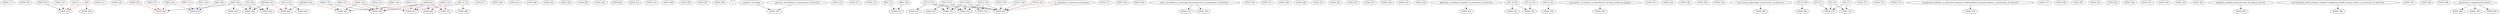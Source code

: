digraph G {
    ENVH_111;
    ENVH_205;
    edge [color=black];
    CHEM_220 -> ENVH_310;
    CHEM_237 -> ENVH_310;
    edge [color=red];
    ENV_H -> ENVH_310;
    SPH -> ENVH_310;
    ENVH_311;
    ENVH_320;
    edge [color=black];
    BIOL_220 -> ENVH_405;
    edge [color=red];
    CHEM_224 -> ENVH_405;
    CHEM_239 -> ENVH_405;
    CHEM_337 -> ENVH_405;
    ENVH_417;
    edge [color=black];
    CHEM_162 -> ENVH_431;
    CHEM_164 -> ENVH_431;
    edge [color=red];
    PHYS_114 -> ENVH_431;
    edge [color=blue];
    ENV_H_311 -> ENVH_431;
    edge [color=black];
    ENV_H_431 -> ENVH_432;
    edge [color=black];
    ENV_H_431 -> ENVH_433;
    edge [color=red];
    MICROM_301 -> ENVH_433;
    edge [color=blue];
    MICROM_302 -> ENVH_433;
    ENVH_440;
    edge [color=black];
    CHEM_155 -> ENVH_441;
    CHEM_162 -> ENVH_441;
    CHEM_164 -> ENVH_441;
    edge [color=red];
    MICROM_302 -> ENVH_441;
    edge [color=black];
    BIOL_220 -> ENVH_442;
    edge [color=black];
    EPI_320 -> ENVH_444;
    BIOL_220 -> ENVH_444;
    MICROM_301 -> ENVH_444;
    edge [color=black];
    CHEM_155 -> ENVH_445;
    CHEM_162 -> ENVH_445;
    CHEM_164 -> ENVH_445;
    edge [color=red];
    MATH_124 -> ENVH_445;
    MATH_127 -> ENVH_445;
    MATH_134 -> ENVH_445;
    MATH_144 -> ENVH_445;
    edge [color=black];
    CHEM_162 -> ENVH_446;
    edge [color=red];
    MATH_124 -> ENVH_446;
    ENVH_447;
    ENVH_448;
    ENVH_451;
    ENVH_452;
    edge [color=black];
    BIOL_200 -> ENVH_453;
    edge [color=red];
    CHEM_224 -> ENVH_453;
    edge [color=blue];
    PHYS_115 -> ENVH_453;
    PHYS_122 -> ENVH_453;
    ENVH_460;
    ENVH_461;
    ENVH_462;
    ENVH_472;
    ENVH_473;
    ENVH_480;
    edge [color=black];
    ENV_H_311 -> ENVH_482;
    ENVH_490;
    ENVH_497;
    ENVH_499;
    edge [color=black];
    2_quarters_of_biology -> ENVH_505;
    edge [color=red];
    2_quarters_of_chemistry_or_permission_of_instructor -> ENVH_505;
    ENVH_510;
    ENVH_511;
    ENVH_513;
    edge [color=black];
    BIOL_212 -> ENVH_514;
    BIOC_405 -> ENVH_514;
    edge [color=black];
    ENV_H_514 -> ENVH_515;
    edge [color=black];
    ENV_H_515 -> ENVH_516;
    ENVH_517;
    ENVH_520;
    ENVH_530;
    edge [color=black];
    ENV_H_514 -> ENVH_531;
    ENV_H_515 -> ENVH_531;
    ENV_H_516 -> ENVH_531;
    ENV_H_405 -> ENVH_531;
    edge [color=black];
    ENV_H_514 -> ENVH_532;
    ENV_H_515 -> ENVH_532;
    ENV_H_405 -> ENVH_532;
    edge [color=black];
    prior_coursework_in_toxicology_and_biochemistry_or_permission_of_instructor -> ENVH_533;
    edge [color=black];
    prior_coursework_in_toxicology_and_biochemistry_or_permission_of_instructor -> ENVH_534;
    ENVH_536;
    ENVH_537;
    ENVH_538;
    ENVH_540;
    ENVH_541;
    ENVH_542;
    ENVH_543;
    edge [color=black];
    EPI_320 -> ENVH_544;
    BIOL_220 -> ENVH_544;
    MICROM_301 -> ENVH_544;
    ENVH_545;
    ENVH_546;
    ENVH_547;
    edge [color=black];
    SPH -> ENVH_548;
    ENVH_549;
    edge [color=black];
    CHEM_162 -> ENVH_551;
    edge [color=red];
    MATH_124 -> ENVH_551;
    edge [color=black];
    admission_to_graduate_program_or_permission_of_instructor -> ENVH_552;
    edge [color=black];
    ENV_H_453 -> ENVH_553;
    edge [color=black];
    ENV_H_551 -> ENVH_554;
    edge [color=black];
    ENV_H_453 -> ENVH_555;
    ENV_H_553 -> ENVH_555;
    edge [color=black];
    one_quarter_of_statistics_or_biostatistics_and_basic_industrial_hygiene -> ENVH_556;
    ENVH_557;
    ENVH_559;
    ENVH_560;
    ENVH_562;
    ENVH_564;
    edge [color=black];
    basic_human_physiology_or_permission_of_instructor -> ENVH_566;
    edge [color=black];
    ENV_H_516 -> ENVH_567;
    ENV_H_405 -> ENVH_567;
    edge [color=black];
    ENV_H_566 -> ENVH_569;
    edge [color=black];
    EPI_511 -> ENVH_570;
    EPI_512 -> ENVH_570;
    EPI_513 -> ENVH_570;
    ENVH_571;
    ENVH_572;
    edge [color=black];
    EPI_511 -> ENVH_573;
    EPI_512 -> ENVH_573;
    ENVH_574;
    edge [color=black];
    occupational_medicine_or_preventive_medicine_residentsfellows_nursing_students_or_permission_of_instructor -> ENVH_576;
    ENVH_577;
    ENVH_580;
    ENVH_581;
    ENVH_583;
    ENVH_584;
    edge [color=black];
    ENV_H_405 -> ENVH_587;
    ENV_H_514 -> ENVH_587;
    ENV_H_515 -> ENVH_587;
    ENV_H_516 -> ENVH_587;
    PCEUT_501 -> ENVH_587;
    PCEUT_502 -> ENVH_587;
    PCEUT_503 -> ENVH_587;
    edge [color=red];
    or_equivalent_or_instructor_permission -> ENVH_587;
    ENVH_590;
    ENVH_591;
    ENVH_592;
    ENVH_593;
    ENVH_594;
    edge [color=black];
    graduate_standing_and_permission_of_program_director -> ENVH_595;
    edge [color=black];
    environmental_health_graduate_student_occupational_health_nursing_student_or_permission_of_instructor -> ENVH_596;
    ENVH_597;
    ENVH_598;
    ENVH_599;
    edge [color=black];
    permission_of_departmental_adviser -> ENVH_600;
    edge [color=black];
    permission_of_departmental_adviser -> ENVH_700;
    edge [color=black];
    permission_of_departmental_adviser -> ENVH_800;
}
